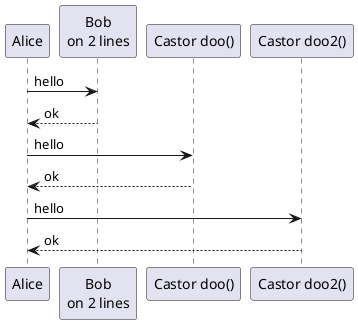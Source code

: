 {
  "sha1": "nbqp7rlzgkkvbnx0d9pd3mm82pebh8w",
  "insertion": {
    "when": "2024-06-04T17:28:38.400Z",
    "user": "plantuml@gmail.com"
  }
}
@startuml
Alice -> "Bob\non 2 lines" : hello
"Bob\non 2 lines" --> Alice : ok
Alice -> "Castor doo()" as Castor : hello
Castor --> Alice : ok
Alice -> Castor2 as "Castor doo2()" : hello
Castor2 --> Alice : ok
@enduml
